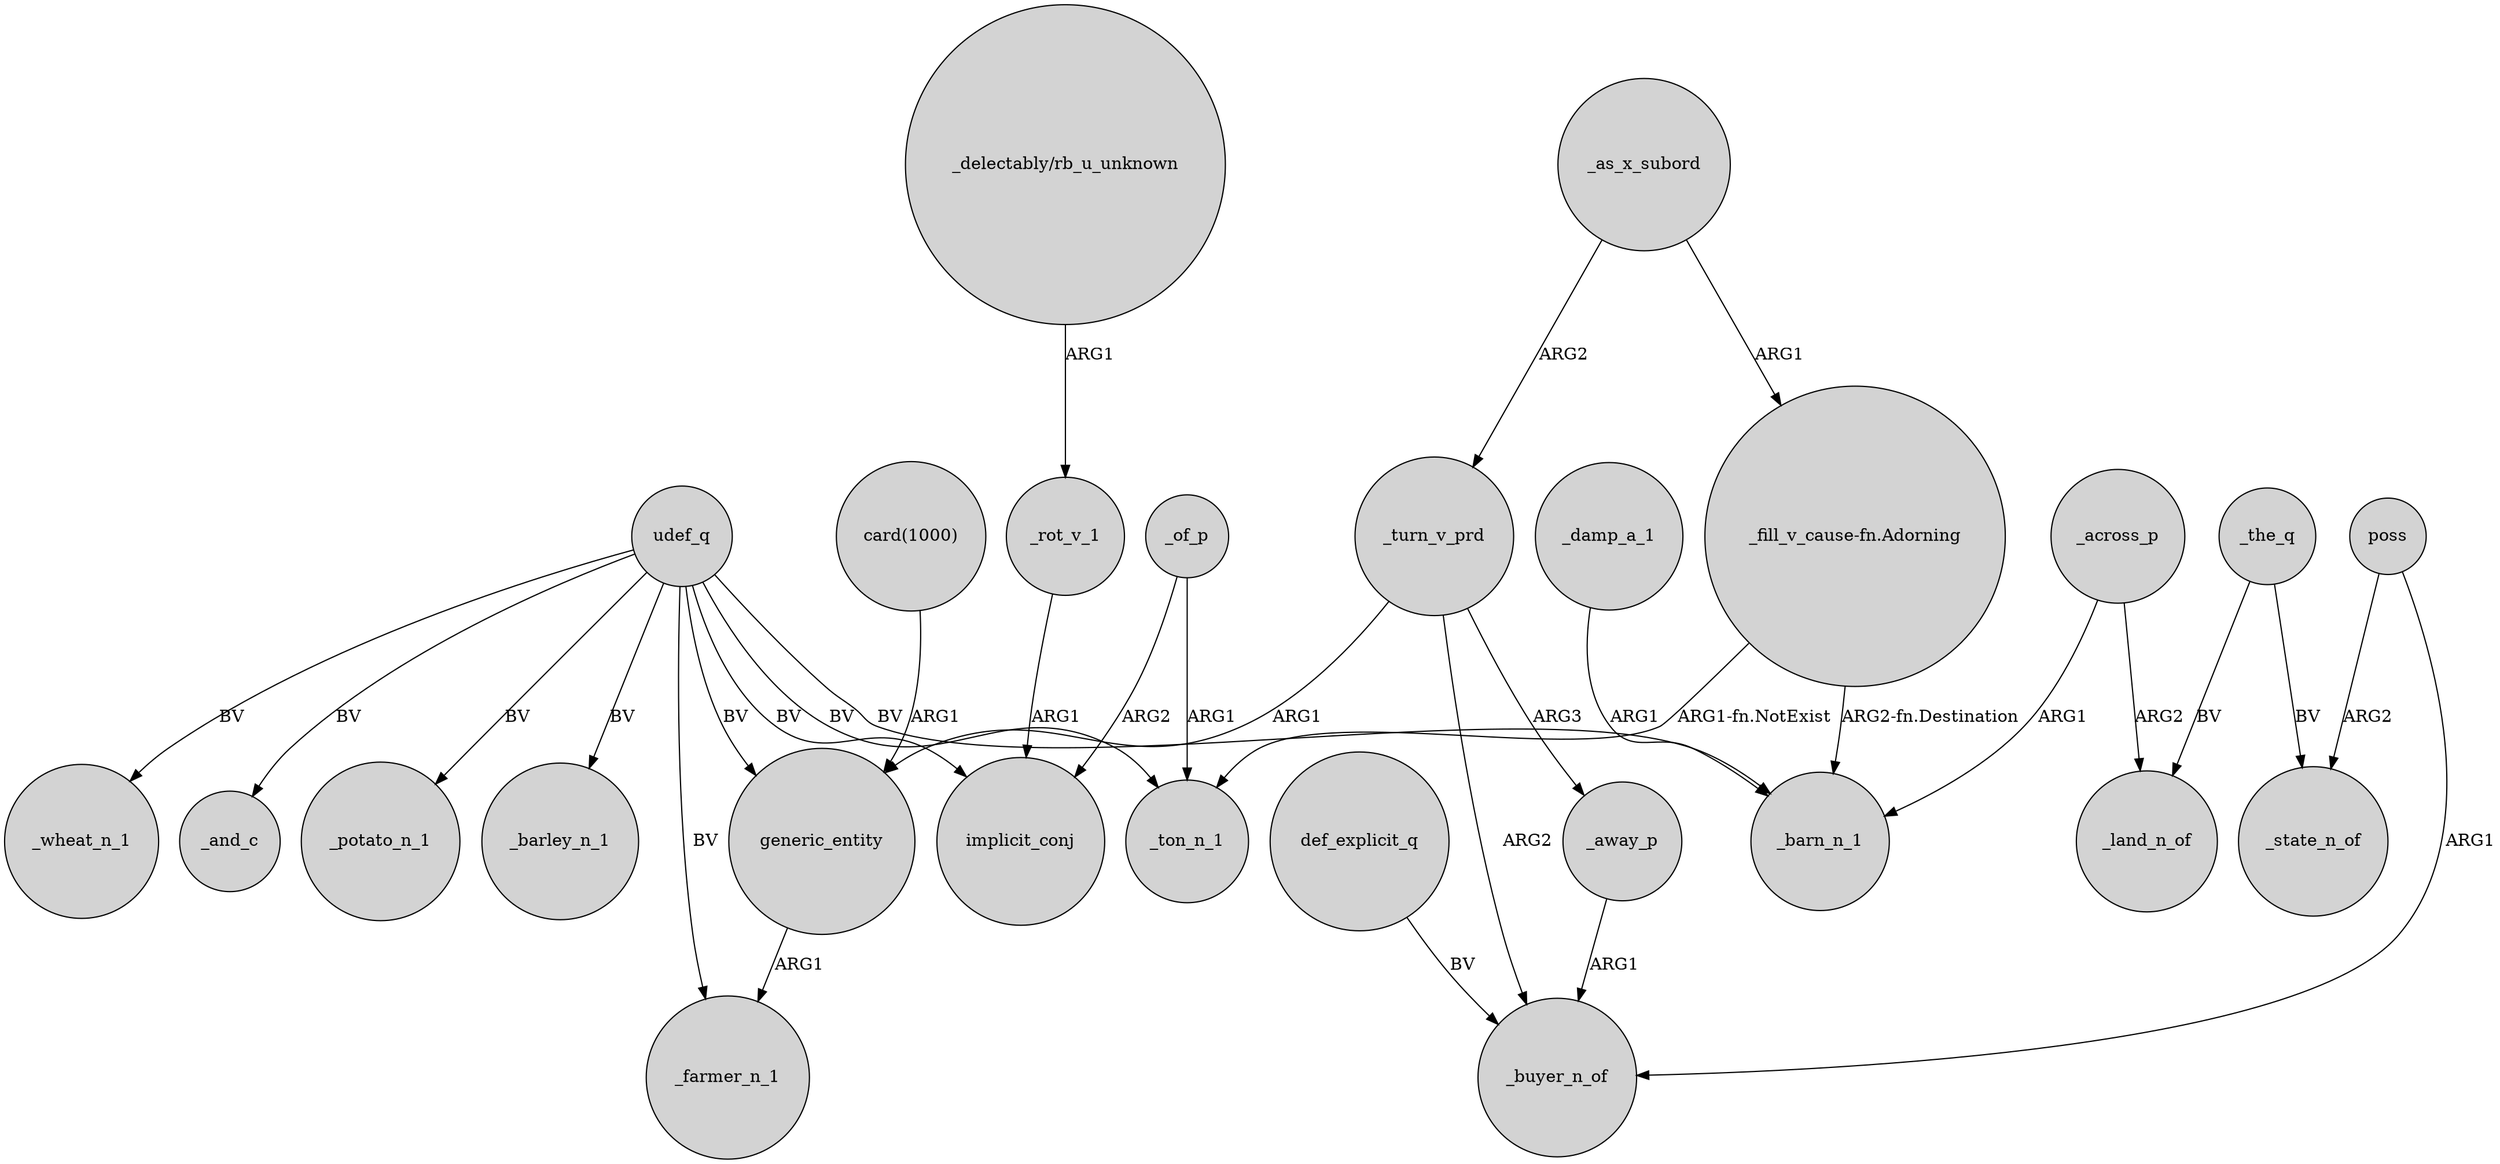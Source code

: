 digraph {
	node [shape=circle style=filled]
	_as_x_subord -> "_fill_v_cause-fn.Adorning" [label=ARG1]
	udef_q -> _potato_n_1 [label=BV]
	udef_q -> generic_entity [label=BV]
	udef_q -> _barley_n_1 [label=BV]
	_turn_v_prd -> generic_entity [label=ARG1]
	_of_p -> _ton_n_1 [label=ARG1]
	poss -> _state_n_of [label=ARG2]
	"_delectably/rb_u_unknown" -> _rot_v_1 [label=ARG1]
	_damp_a_1 -> _barn_n_1 [label=ARG1]
	_across_p -> _land_n_of [label=ARG2]
	"_fill_v_cause-fn.Adorning" -> _barn_n_1 [label="ARG2-fn.Destination"]
	_the_q -> _state_n_of [label=BV]
	udef_q -> implicit_conj [label=BV]
	_away_p -> _buyer_n_of [label=ARG1]
	"card(1000)" -> generic_entity [label=ARG1]
	_the_q -> _land_n_of [label=BV]
	udef_q -> _barn_n_1 [label=BV]
	_turn_v_prd -> _buyer_n_of [label=ARG2]
	_rot_v_1 -> implicit_conj [label=ARG1]
	generic_entity -> _farmer_n_1 [label=ARG1]
	udef_q -> _wheat_n_1 [label=BV]
	_turn_v_prd -> _away_p [label=ARG3]
	_as_x_subord -> _turn_v_prd [label=ARG2]
	poss -> _buyer_n_of [label=ARG1]
	udef_q -> _farmer_n_1 [label=BV]
	_of_p -> implicit_conj [label=ARG2]
	def_explicit_q -> _buyer_n_of [label=BV]
	_across_p -> _barn_n_1 [label=ARG1]
	udef_q -> _and_c [label=BV]
	"_fill_v_cause-fn.Adorning" -> _ton_n_1 [label="ARG1-fn.NotExist"]
	udef_q -> _ton_n_1 [label=BV]
}
